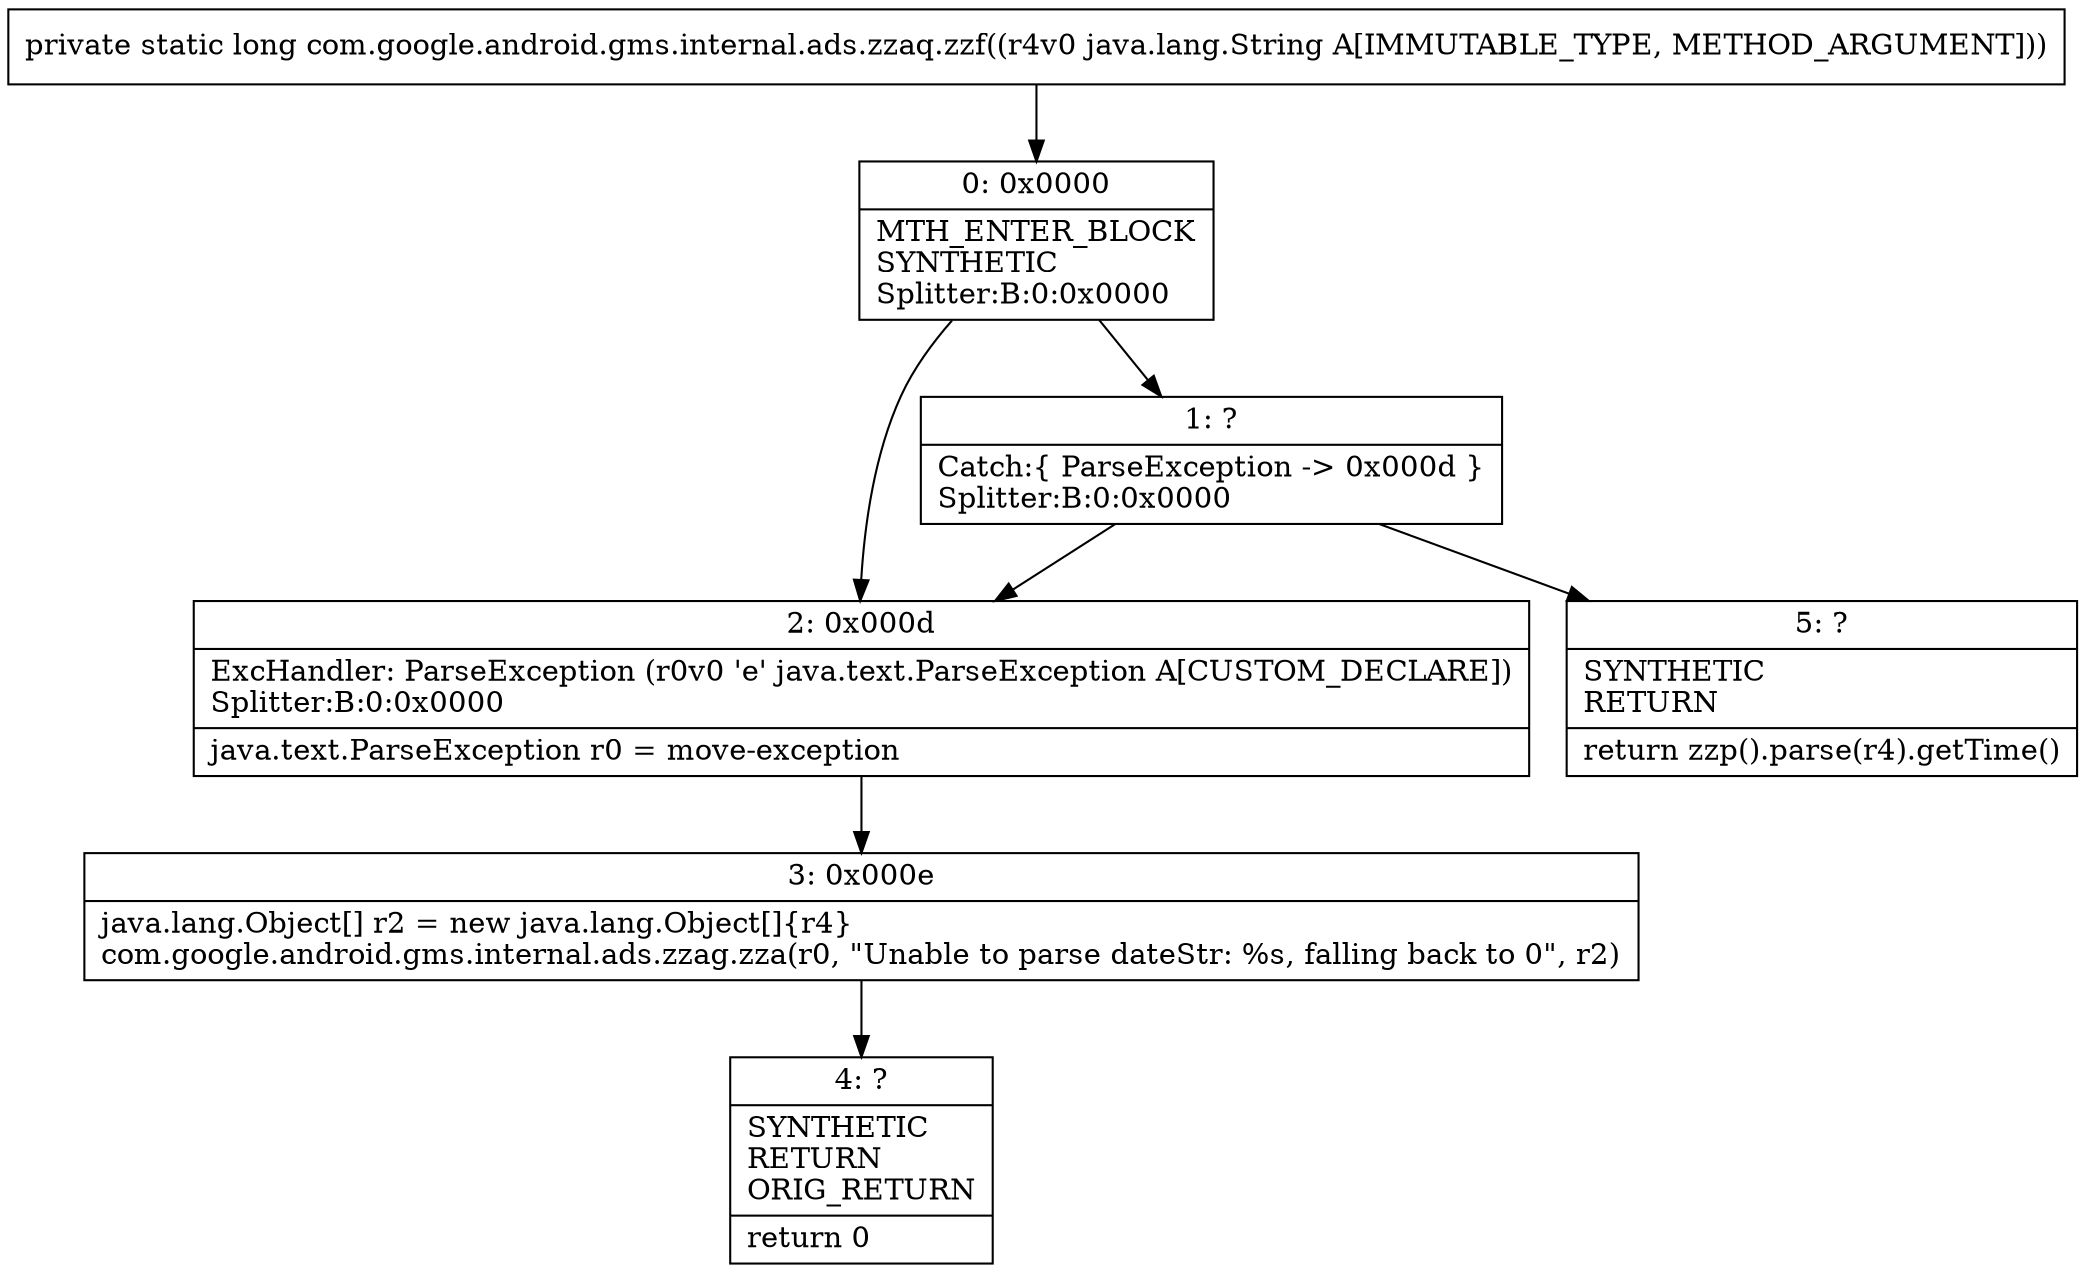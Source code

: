 digraph "CFG forcom.google.android.gms.internal.ads.zzaq.zzf(Ljava\/lang\/String;)J" {
Node_0 [shape=record,label="{0\:\ 0x0000|MTH_ENTER_BLOCK\lSYNTHETIC\lSplitter:B:0:0x0000\l}"];
Node_1 [shape=record,label="{1\:\ ?|Catch:\{ ParseException \-\> 0x000d \}\lSplitter:B:0:0x0000\l}"];
Node_2 [shape=record,label="{2\:\ 0x000d|ExcHandler: ParseException (r0v0 'e' java.text.ParseException A[CUSTOM_DECLARE])\lSplitter:B:0:0x0000\l|java.text.ParseException r0 = move\-exception\l}"];
Node_3 [shape=record,label="{3\:\ 0x000e|java.lang.Object[] r2 = new java.lang.Object[]\{r4\}\lcom.google.android.gms.internal.ads.zzag.zza(r0, \"Unable to parse dateStr: %s, falling back to 0\", r2)\l}"];
Node_4 [shape=record,label="{4\:\ ?|SYNTHETIC\lRETURN\lORIG_RETURN\l|return 0\l}"];
Node_5 [shape=record,label="{5\:\ ?|SYNTHETIC\lRETURN\l|return zzp().parse(r4).getTime()\l}"];
MethodNode[shape=record,label="{private static long com.google.android.gms.internal.ads.zzaq.zzf((r4v0 java.lang.String A[IMMUTABLE_TYPE, METHOD_ARGUMENT])) }"];
MethodNode -> Node_0;
Node_0 -> Node_1;
Node_0 -> Node_2;
Node_1 -> Node_2;
Node_1 -> Node_5;
Node_2 -> Node_3;
Node_3 -> Node_4;
}

